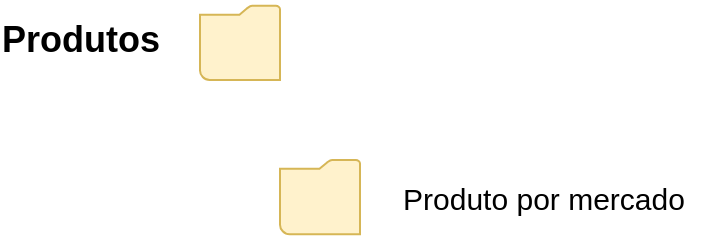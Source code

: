 <mxfile version="15.5.6" type="device" pages="2"><diagram id="2kX7u-H23WtRZrptVPK9" name="Estrutura dos produtos"><mxGraphModel dx="521" dy="402" grid="1" gridSize="10" guides="1" tooltips="1" connect="1" arrows="1" fold="1" page="1" pageScale="1" pageWidth="827" pageHeight="1169" math="0" shadow="0"><root><mxCell id="0"/><mxCell id="1" parent="0"/><mxCell id="8xw-JoGw5HXOoSvMFfdF-1" value="" style="shadow=0;dashed=0;html=1;strokeColor=#d6b656;fillColor=#fff2cc;labelPosition=center;verticalLabelPosition=bottom;verticalAlign=top;align=center;outlineConnect=0;shape=mxgraph.veeam.2d.folder;" vertex="1" parent="1"><mxGeometry x="320" y="82.89" width="40" height="37.11" as="geometry"/></mxCell><mxCell id="8xw-JoGw5HXOoSvMFfdF-2" value="Produtos" style="text;strokeColor=none;fillColor=none;html=1;fontSize=18;fontStyle=1;verticalAlign=middle;align=center;labelBorderColor=none;" vertex="1" parent="1"><mxGeometry x="220" y="80" width="80" height="40" as="geometry"/></mxCell><mxCell id="8xw-JoGw5HXOoSvMFfdF-3" value="" style="shadow=0;dashed=0;html=1;strokeColor=#d6b656;fillColor=#fff2cc;labelPosition=center;verticalLabelPosition=bottom;verticalAlign=top;align=center;outlineConnect=0;shape=mxgraph.veeam.2d.folder;" vertex="1" parent="1"><mxGeometry x="360" y="160" width="40" height="37.11" as="geometry"/></mxCell><mxCell id="8xw-JoGw5HXOoSvMFfdF-5" value="&lt;font style=&quot;font-size: 15px&quot;&gt;Produto por mercado&lt;/font&gt;" style="text;html=1;strokeColor=none;fillColor=none;align=center;verticalAlign=middle;whiteSpace=wrap;rounded=0;labelBorderColor=none;fontSize=18;fontStyle=0;spacingTop=1;spacing=1;spacingLeft=5;spacingBottom=0;spacingRight=5;imageAspect=0;" vertex="1" parent="1"><mxGeometry x="414" y="163.56" width="156" height="30" as="geometry"/></mxCell></root></mxGraphModel></diagram><diagram id="yVqPOYe8E9pwzgAqOr4K" name="Processo de Artes"><mxGraphModel dx="526" dy="593" grid="1" gridSize="10" guides="1" tooltips="1" connect="1" arrows="1" fold="1" page="1" pageScale="1" pageWidth="827" pageHeight="1169" math="0" shadow="0"><root><mxCell id="me1MO4R2TrpWlflkyNop-0"/><mxCell id="me1MO4R2TrpWlflkyNop-1" parent="me1MO4R2TrpWlflkyNop-0"/></root></mxGraphModel></diagram></mxfile>